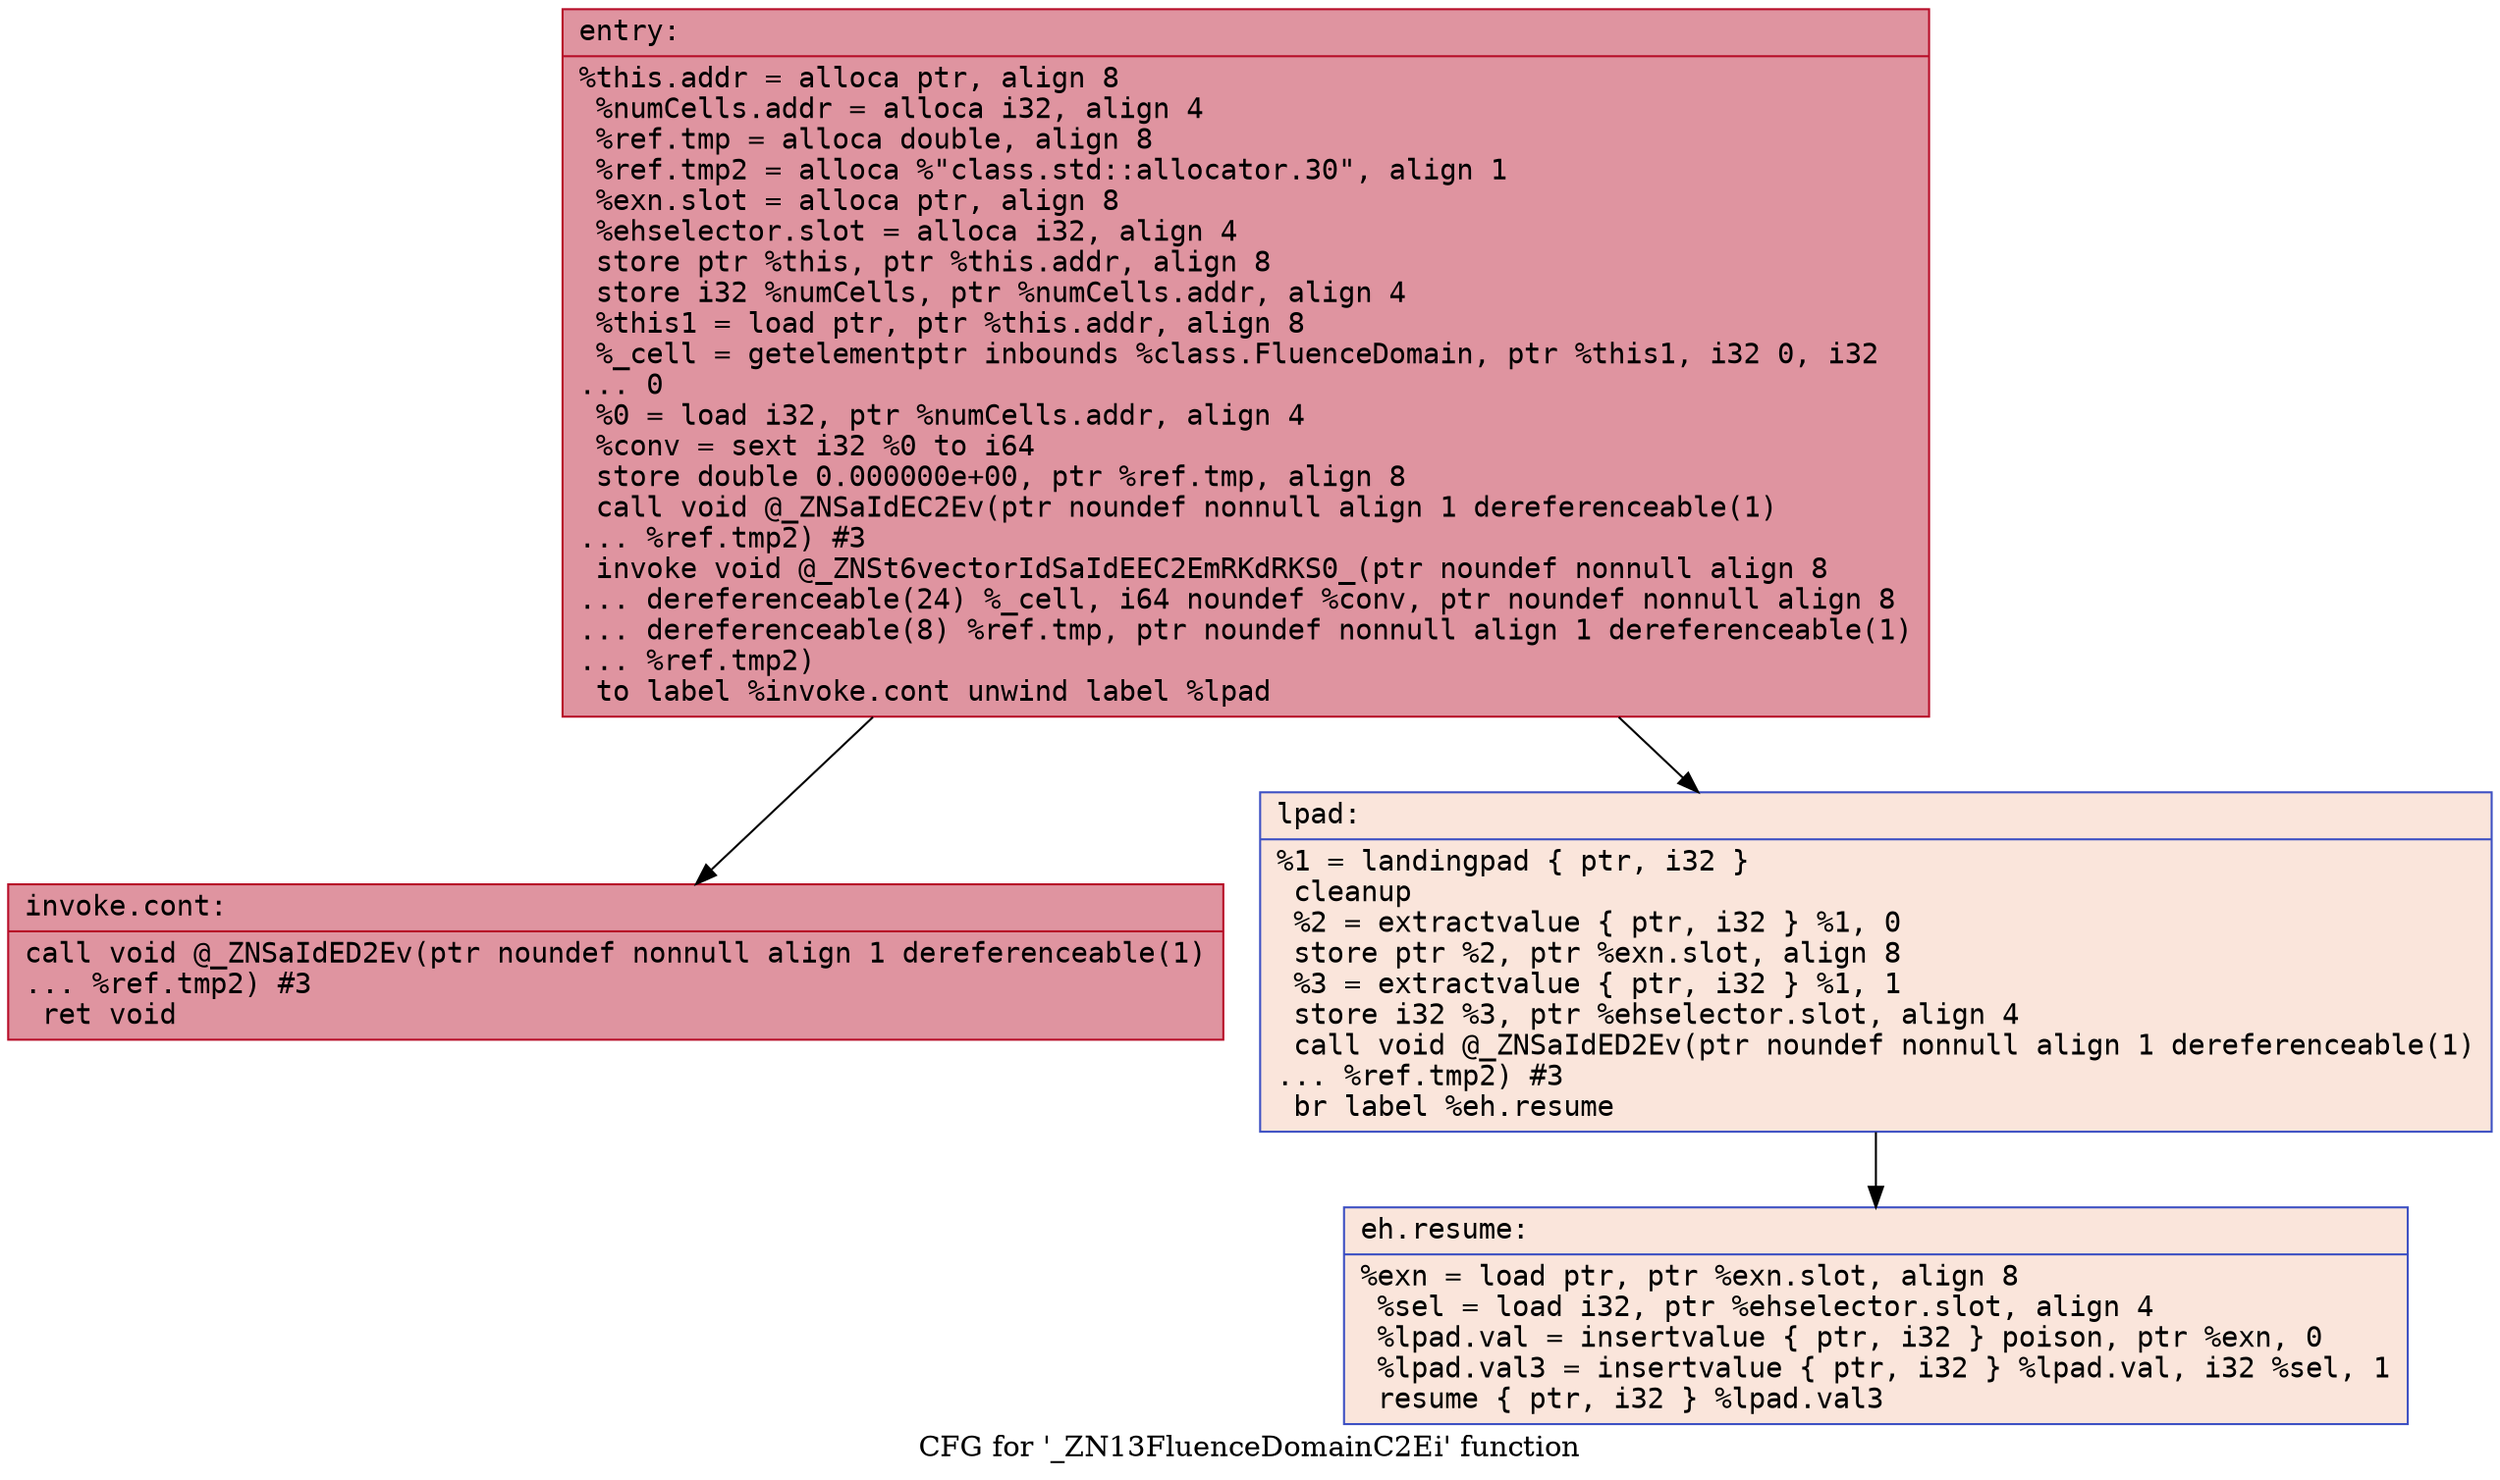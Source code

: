 digraph "CFG for '_ZN13FluenceDomainC2Ei' function" {
	label="CFG for '_ZN13FluenceDomainC2Ei' function";

	Node0x556c3c778300 [shape=record,color="#b70d28ff", style=filled, fillcolor="#b70d2870" fontname="Courier",label="{entry:\l|  %this.addr = alloca ptr, align 8\l  %numCells.addr = alloca i32, align 4\l  %ref.tmp = alloca double, align 8\l  %ref.tmp2 = alloca %\"class.std::allocator.30\", align 1\l  %exn.slot = alloca ptr, align 8\l  %ehselector.slot = alloca i32, align 4\l  store ptr %this, ptr %this.addr, align 8\l  store i32 %numCells, ptr %numCells.addr, align 4\l  %this1 = load ptr, ptr %this.addr, align 8\l  %_cell = getelementptr inbounds %class.FluenceDomain, ptr %this1, i32 0, i32\l... 0\l  %0 = load i32, ptr %numCells.addr, align 4\l  %conv = sext i32 %0 to i64\l  store double 0.000000e+00, ptr %ref.tmp, align 8\l  call void @_ZNSaIdEC2Ev(ptr noundef nonnull align 1 dereferenceable(1)\l... %ref.tmp2) #3\l  invoke void @_ZNSt6vectorIdSaIdEEC2EmRKdRKS0_(ptr noundef nonnull align 8\l... dereferenceable(24) %_cell, i64 noundef %conv, ptr noundef nonnull align 8\l... dereferenceable(8) %ref.tmp, ptr noundef nonnull align 1 dereferenceable(1)\l... %ref.tmp2)\l          to label %invoke.cont unwind label %lpad\l}"];
	Node0x556c3c778300 -> Node0x556c3c778c60[tooltip="entry -> invoke.cont\nProbability 100.00%" ];
	Node0x556c3c778300 -> Node0x556c3c778e80[tooltip="entry -> lpad\nProbability 0.00%" ];
	Node0x556c3c778c60 [shape=record,color="#b70d28ff", style=filled, fillcolor="#b70d2870" fontname="Courier",label="{invoke.cont:\l|  call void @_ZNSaIdED2Ev(ptr noundef nonnull align 1 dereferenceable(1)\l... %ref.tmp2) #3\l  ret void\l}"];
	Node0x556c3c778e80 [shape=record,color="#3d50c3ff", style=filled, fillcolor="#f4c5ad70" fontname="Courier",label="{lpad:\l|  %1 = landingpad \{ ptr, i32 \}\l          cleanup\l  %2 = extractvalue \{ ptr, i32 \} %1, 0\l  store ptr %2, ptr %exn.slot, align 8\l  %3 = extractvalue \{ ptr, i32 \} %1, 1\l  store i32 %3, ptr %ehselector.slot, align 4\l  call void @_ZNSaIdED2Ev(ptr noundef nonnull align 1 dereferenceable(1)\l... %ref.tmp2) #3\l  br label %eh.resume\l}"];
	Node0x556c3c778e80 -> Node0x556c3c7796a0[tooltip="lpad -> eh.resume\nProbability 100.00%" ];
	Node0x556c3c7796a0 [shape=record,color="#3d50c3ff", style=filled, fillcolor="#f4c5ad70" fontname="Courier",label="{eh.resume:\l|  %exn = load ptr, ptr %exn.slot, align 8\l  %sel = load i32, ptr %ehselector.slot, align 4\l  %lpad.val = insertvalue \{ ptr, i32 \} poison, ptr %exn, 0\l  %lpad.val3 = insertvalue \{ ptr, i32 \} %lpad.val, i32 %sel, 1\l  resume \{ ptr, i32 \} %lpad.val3\l}"];
}
